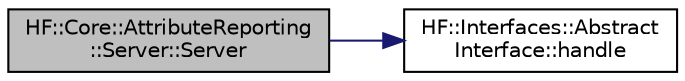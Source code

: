digraph "HF::Core::AttributeReporting::Server::Server"
{
  edge [fontname="Helvetica",fontsize="10",labelfontname="Helvetica",labelfontsize="10"];
  node [fontname="Helvetica",fontsize="10",shape=record];
  rankdir="LR";
  Node0 [label="HF::Core::AttributeReporting\l::Server::Server",height=0.2,width=0.4,color="black", fillcolor="grey75", style="filled", fontcolor="black"];
  Node0 -> Node1 [color="midnightblue",fontsize="10",style="solid",fontname="Helvetica"];
  Node1 [label="HF::Interfaces::Abstract\lInterface::handle",height=0.2,width=0.4,color="black", fillcolor="white", style="filled",URL="$structHF_1_1Interfaces_1_1AbstractInterface.html#a84413ff61efda7e676edc40577e9f08f",tooltip="Handle incoming messages from the network. "];
}
